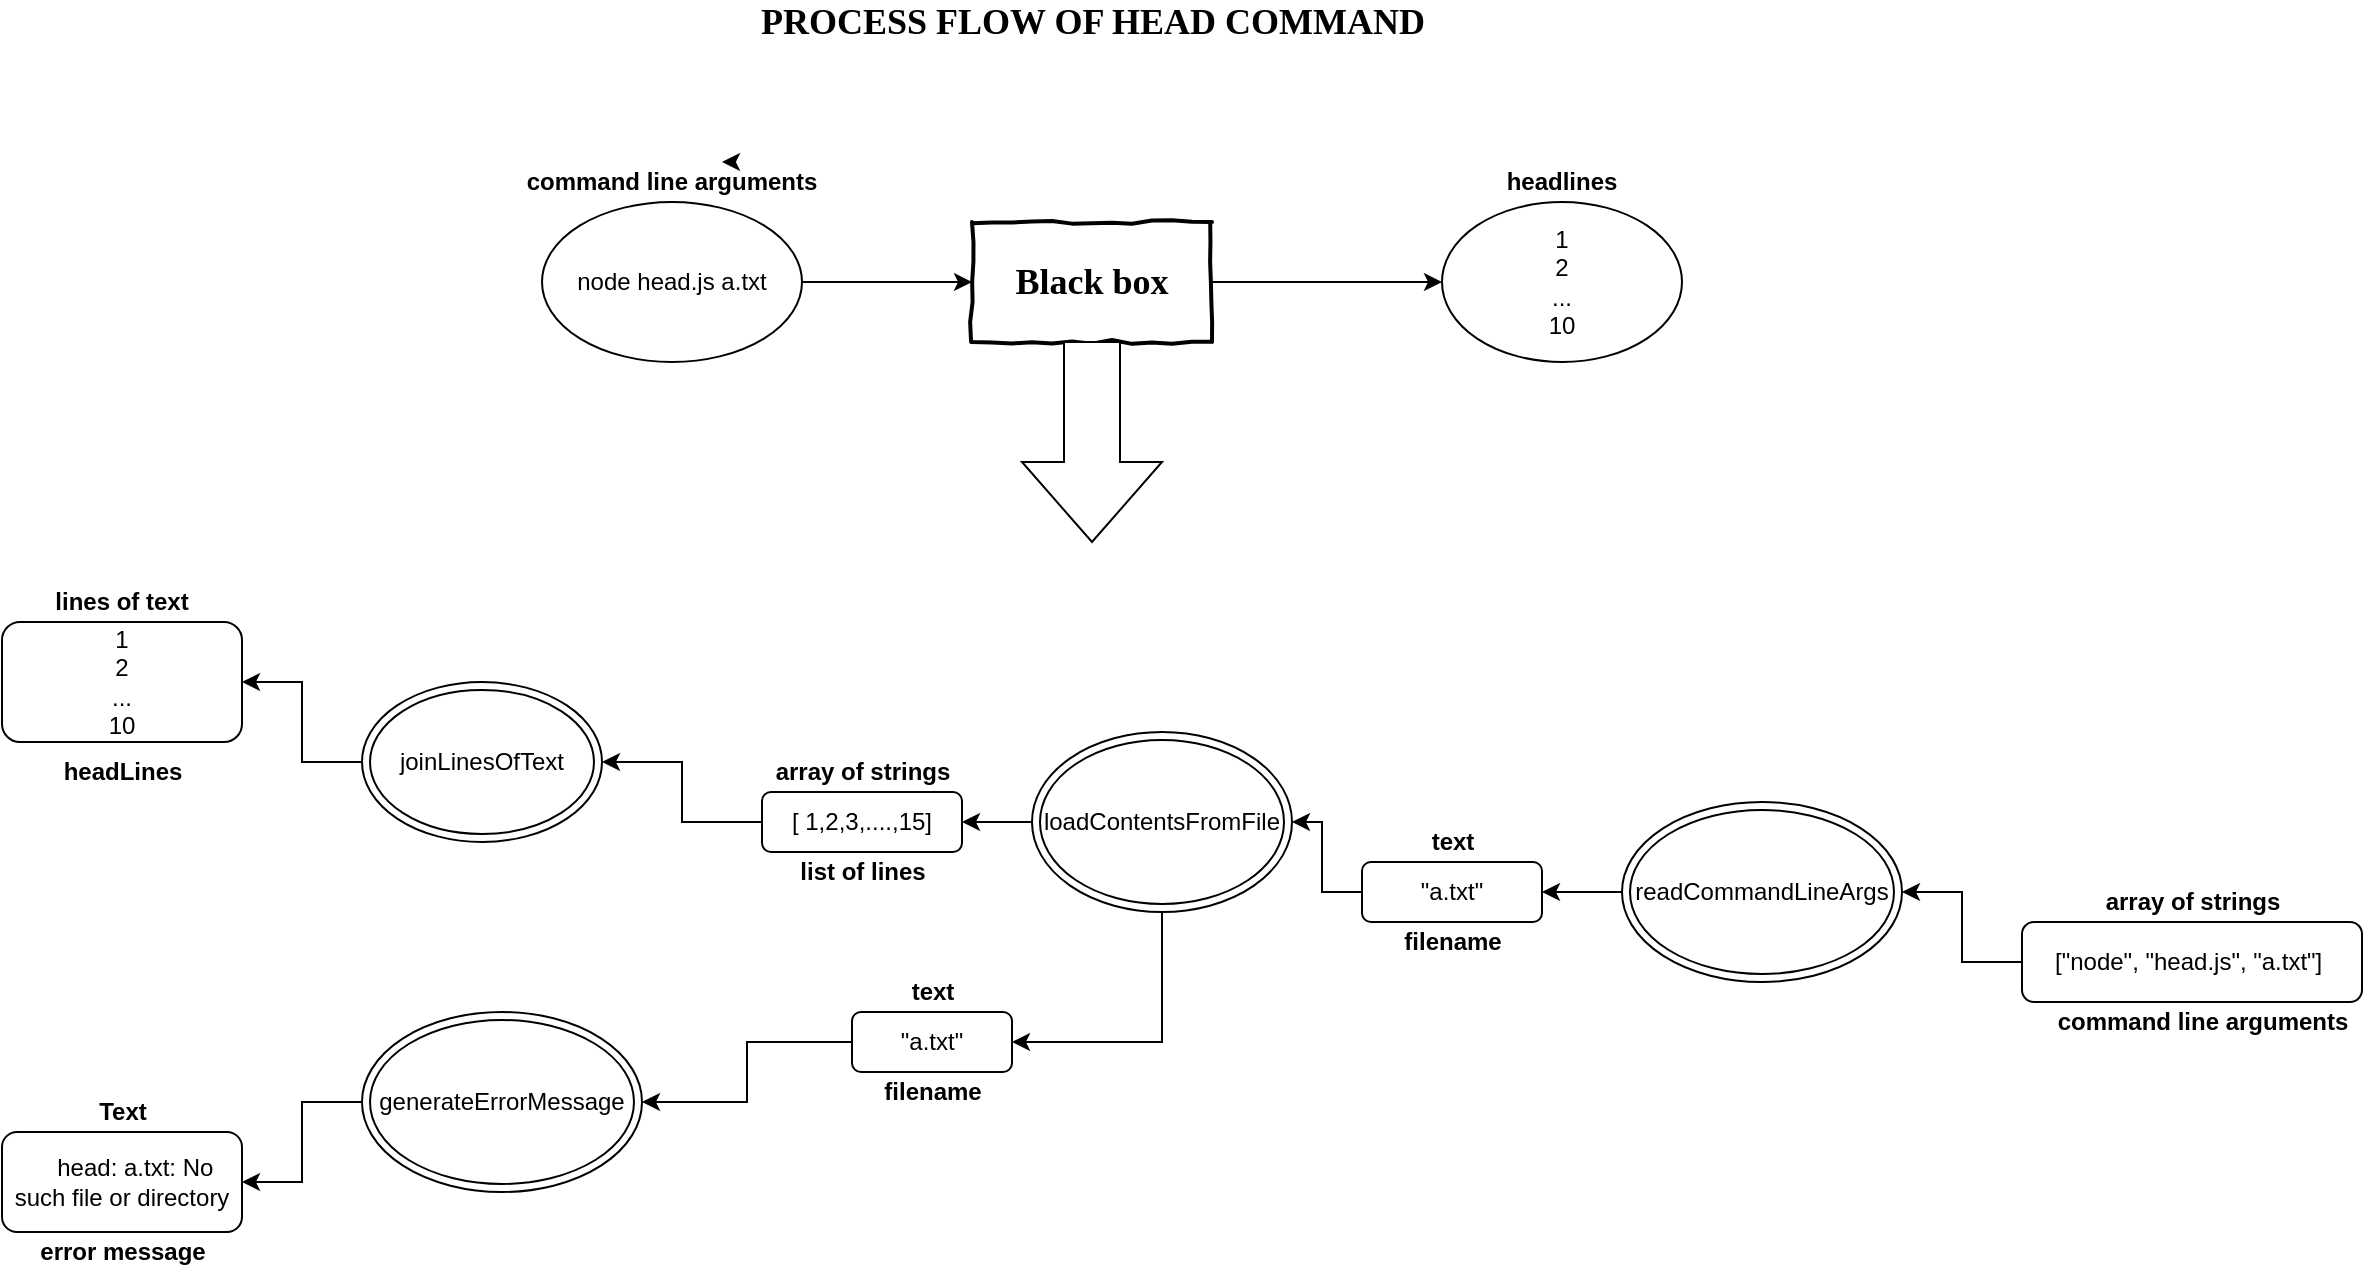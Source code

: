 <mxfile version="12.4.3" type="device" pages="1"><diagram id="LhMLRE0K4pfQcykWr0Sf" name="Page-1"><mxGraphModel dx="1186" dy="1635" grid="1" gridSize="10" guides="1" tooltips="1" connect="1" arrows="1" fold="1" page="1" pageScale="1" pageWidth="850" pageHeight="1100" background="none" math="0" shadow="0"><root><mxCell id="0"/><mxCell id="1" parent="0"/><mxCell id="hKsdfg-_sdt7c0rZr3fH-12" style="edgeStyle=orthogonalEdgeStyle;rounded=0;orthogonalLoop=1;jettySize=auto;html=1;exitX=0.5;exitY=0;exitDx=0;exitDy=0;" parent="1" edge="1"><mxGeometry relative="1" as="geometry"><mxPoint x="380" y="40" as="targetPoint"/><mxPoint x="385" y="40" as="sourcePoint"/></mxGeometry></mxCell><mxCell id="hKsdfg-_sdt7c0rZr3fH-70" value="" style="edgeStyle=orthogonalEdgeStyle;rounded=0;orthogonalLoop=1;jettySize=auto;html=1;" parent="1" source="hKsdfg-_sdt7c0rZr3fH-57" target="hKsdfg-_sdt7c0rZr3fH-66" edge="1"><mxGeometry relative="1" as="geometry"/></mxCell><mxCell id="hKsdfg-_sdt7c0rZr3fH-57" value="&lt;font style=&quot;font-size: 18px&quot;&gt;Black box&lt;/font&gt;" style="html=1;whiteSpace=wrap;comic=1;strokeWidth=2;fontFamily=Comic Sans MS;fontStyle=1;" parent="1" vertex="1"><mxGeometry x="505" y="70" width="120" height="60" as="geometry"/></mxCell><mxCell id="hKsdfg-_sdt7c0rZr3fH-65" style="edgeStyle=orthogonalEdgeStyle;rounded=0;orthogonalLoop=1;jettySize=auto;html=1;entryX=0;entryY=0.5;entryDx=0;entryDy=0;" parent="1" source="hKsdfg-_sdt7c0rZr3fH-64" target="hKsdfg-_sdt7c0rZr3fH-57" edge="1"><mxGeometry relative="1" as="geometry"/></mxCell><mxCell id="hKsdfg-_sdt7c0rZr3fH-64" value="node head.js a.txt" style="ellipse;whiteSpace=wrap;html=1;" parent="1" vertex="1"><mxGeometry x="290" y="60" width="130" height="80" as="geometry"/></mxCell><mxCell id="hKsdfg-_sdt7c0rZr3fH-66" value="1&lt;br&gt;2&lt;br&gt;...&lt;br&gt;10" style="ellipse;whiteSpace=wrap;html=1;" parent="1" vertex="1"><mxGeometry x="740" y="60" width="120" height="80" as="geometry"/></mxCell><mxCell id="hKsdfg-_sdt7c0rZr3fH-83" value="1&lt;br&gt;2&lt;br&gt;...&lt;br&gt;10" style="rounded=1;whiteSpace=wrap;html=1;" parent="1" vertex="1"><mxGeometry x="20" y="270" width="120" height="60" as="geometry"/></mxCell><mxCell id="hKsdfg-_sdt7c0rZr3fH-85" value="&lt;b&gt;lines of text&lt;/b&gt;" style="text;html=1;strokeColor=none;fillColor=none;align=center;verticalAlign=middle;whiteSpace=wrap;rounded=0;" parent="1" vertex="1"><mxGeometry x="30" y="250" width="100" height="20" as="geometry"/></mxCell><mxCell id="hKsdfg-_sdt7c0rZr3fH-97" value="&lt;b&gt;command line arguments&lt;/b&gt;" style="text;html=1;strokeColor=none;fillColor=none;align=center;verticalAlign=middle;whiteSpace=wrap;rounded=0;" parent="1" vertex="1"><mxGeometry x="280" y="40" width="150" height="20" as="geometry"/></mxCell><mxCell id="hKsdfg-_sdt7c0rZr3fH-98" value="&lt;b&gt;headlines&lt;/b&gt;" style="text;html=1;strokeColor=none;fillColor=none;align=center;verticalAlign=middle;whiteSpace=wrap;rounded=0;" parent="1" vertex="1"><mxGeometry x="780" y="40" width="40" height="20" as="geometry"/></mxCell><mxCell id="hKsdfg-_sdt7c0rZr3fH-99" style="edgeStyle=orthogonalEdgeStyle;rounded=0;orthogonalLoop=1;jettySize=auto;html=1;exitX=0.5;exitY=1;exitDx=0;exitDy=0;" parent="1" source="hKsdfg-_sdt7c0rZr3fH-83" target="hKsdfg-_sdt7c0rZr3fH-83" edge="1"><mxGeometry relative="1" as="geometry"/></mxCell><mxCell id="J9R7LQce1dLLVxmqiGAa-1" style="edgeStyle=orthogonalEdgeStyle;rounded=0;orthogonalLoop=1;jettySize=auto;html=1;entryX=1;entryY=0.5;entryDx=0;entryDy=0;" edge="1" parent="1" source="hKsdfg-_sdt7c0rZr3fH-100" target="hKsdfg-_sdt7c0rZr3fH-83"><mxGeometry relative="1" as="geometry"/></mxCell><mxCell id="hKsdfg-_sdt7c0rZr3fH-100" value="joinLinesOfText" style="ellipse;shape=doubleEllipse;whiteSpace=wrap;html=1;" parent="1" vertex="1"><mxGeometry x="200" y="300" width="120" height="80" as="geometry"/></mxCell><mxCell id="J9R7LQce1dLLVxmqiGAa-2" style="edgeStyle=orthogonalEdgeStyle;rounded=0;orthogonalLoop=1;jettySize=auto;html=1;entryX=1;entryY=0.5;entryDx=0;entryDy=0;" edge="1" parent="1" source="hKsdfg-_sdt7c0rZr3fH-106" target="hKsdfg-_sdt7c0rZr3fH-100"><mxGeometry relative="1" as="geometry"/></mxCell><mxCell id="hKsdfg-_sdt7c0rZr3fH-106" value="&lt;div&gt;[ 1,2,3,....,15]&lt;br&gt;&lt;/div&gt;" style="rounded=1;whiteSpace=wrap;html=1;" parent="1" vertex="1"><mxGeometry x="400" y="355" width="100" height="30" as="geometry"/></mxCell><mxCell id="hKsdfg-_sdt7c0rZr3fH-107" value="&lt;b&gt;array of strings&lt;/b&gt;" style="text;html=1;align=center;verticalAlign=middle;resizable=0;points=[];;autosize=1;" parent="1" vertex="1"><mxGeometry x="400" y="335" width="100" height="20" as="geometry"/></mxCell><mxCell id="hKsdfg-_sdt7c0rZr3fH-108" style="edgeStyle=orthogonalEdgeStyle;rounded=0;orthogonalLoop=1;jettySize=auto;html=1;exitX=0.5;exitY=1;exitDx=0;exitDy=0;" parent="1" source="hKsdfg-_sdt7c0rZr3fH-106" target="hKsdfg-_sdt7c0rZr3fH-106" edge="1"><mxGeometry relative="1" as="geometry"/></mxCell><mxCell id="J9R7LQce1dLLVxmqiGAa-5" style="edgeStyle=orthogonalEdgeStyle;rounded=0;orthogonalLoop=1;jettySize=auto;html=1;entryX=1;entryY=0.5;entryDx=0;entryDy=0;" edge="1" parent="1" source="hKsdfg-_sdt7c0rZr3fH-111" target="hKsdfg-_sdt7c0rZr3fH-154"><mxGeometry relative="1" as="geometry"><Array as="points"><mxPoint x="600" y="480"/></Array></mxGeometry></mxCell><mxCell id="J9R7LQce1dLLVxmqiGAa-9" style="edgeStyle=orthogonalEdgeStyle;rounded=0;orthogonalLoop=1;jettySize=auto;html=1;entryX=1;entryY=0.5;entryDx=0;entryDy=0;" edge="1" parent="1" source="hKsdfg-_sdt7c0rZr3fH-111" target="hKsdfg-_sdt7c0rZr3fH-106"><mxGeometry relative="1" as="geometry"/></mxCell><mxCell id="hKsdfg-_sdt7c0rZr3fH-111" value="loadContentsFromFile" style="ellipse;shape=doubleEllipse;whiteSpace=wrap;html=1;" parent="1" vertex="1"><mxGeometry x="535" y="325" width="130" height="90" as="geometry"/></mxCell><mxCell id="J9R7LQce1dLLVxmqiGAa-6" style="edgeStyle=orthogonalEdgeStyle;rounded=0;orthogonalLoop=1;jettySize=auto;html=1;entryX=1;entryY=0.5;entryDx=0;entryDy=0;" edge="1" parent="1" source="hKsdfg-_sdt7c0rZr3fH-113" target="hKsdfg-_sdt7c0rZr3fH-111"><mxGeometry relative="1" as="geometry"/></mxCell><mxCell id="hKsdfg-_sdt7c0rZr3fH-113" value="&quot;a.txt&quot;" style="rounded=1;whiteSpace=wrap;html=1;" parent="1" vertex="1"><mxGeometry x="700" y="390" width="90" height="30" as="geometry"/></mxCell><mxCell id="hKsdfg-_sdt7c0rZr3fH-114" value="&lt;b&gt;text&lt;/b&gt;" style="text;html=1;align=center;verticalAlign=middle;resizable=0;points=[];;autosize=1;" parent="1" vertex="1"><mxGeometry x="725" y="370" width="40" height="20" as="geometry"/></mxCell><mxCell id="J9R7LQce1dLLVxmqiGAa-7" style="edgeStyle=orthogonalEdgeStyle;rounded=0;orthogonalLoop=1;jettySize=auto;html=1;entryX=1;entryY=0.5;entryDx=0;entryDy=0;" edge="1" parent="1" source="hKsdfg-_sdt7c0rZr3fH-119" target="hKsdfg-_sdt7c0rZr3fH-113"><mxGeometry relative="1" as="geometry"/></mxCell><mxCell id="hKsdfg-_sdt7c0rZr3fH-119" value="readCommandLineArgs" style="ellipse;shape=doubleEllipse;whiteSpace=wrap;html=1;" parent="1" vertex="1"><mxGeometry x="830" y="360" width="140" height="90" as="geometry"/></mxCell><mxCell id="hKsdfg-_sdt7c0rZr3fH-123" value="&lt;b&gt;headLines&lt;/b&gt;" style="text;html=1;align=center;verticalAlign=middle;resizable=0;points=[];;autosize=1;" parent="1" vertex="1"><mxGeometry x="45" y="335" width="70" height="20" as="geometry"/></mxCell><mxCell id="hKsdfg-_sdt7c0rZr3fH-130" value="&lt;b&gt;list of lines&lt;/b&gt;" style="text;html=1;align=center;verticalAlign=middle;resizable=0;points=[];;autosize=1;" parent="1" vertex="1"><mxGeometry x="410" y="385" width="80" height="20" as="geometry"/></mxCell><mxCell id="hKsdfg-_sdt7c0rZr3fH-134" value="&lt;b&gt;filename&lt;/b&gt;" style="text;html=1;align=center;verticalAlign=middle;resizable=0;points=[];;autosize=1;" parent="1" vertex="1"><mxGeometry x="715" y="420" width="60" height="20" as="geometry"/></mxCell><mxCell id="J9R7LQce1dLLVxmqiGAa-8" style="edgeStyle=orthogonalEdgeStyle;rounded=0;orthogonalLoop=1;jettySize=auto;html=1;entryX=1;entryY=0.5;entryDx=0;entryDy=0;" edge="1" parent="1" source="hKsdfg-_sdt7c0rZr3fH-136" target="hKsdfg-_sdt7c0rZr3fH-119"><mxGeometry relative="1" as="geometry"/></mxCell><mxCell id="hKsdfg-_sdt7c0rZr3fH-136" value="&lt;div&gt;&lt;div&gt;&lt;div&gt;&lt;div&gt;[&quot;node&quot;, &quot;head.js&quot;, &quot;a.txt&quot;]&amp;nbsp;&lt;br&gt;&lt;/div&gt;&lt;/div&gt;&lt;/div&gt;&lt;/div&gt;" style="rounded=1;whiteSpace=wrap;html=1;" parent="1" vertex="1"><mxGeometry x="1030" y="420" width="170" height="40" as="geometry"/></mxCell><mxCell id="hKsdfg-_sdt7c0rZr3fH-137" style="edgeStyle=orthogonalEdgeStyle;rounded=0;orthogonalLoop=1;jettySize=auto;html=1;exitX=0.5;exitY=1;exitDx=0;exitDy=0;" parent="1" source="hKsdfg-_sdt7c0rZr3fH-136" target="hKsdfg-_sdt7c0rZr3fH-136" edge="1"><mxGeometry relative="1" as="geometry"/></mxCell><mxCell id="hKsdfg-_sdt7c0rZr3fH-138" value="&lt;b&gt;array of strings&lt;/b&gt;" style="text;html=1;align=center;verticalAlign=middle;resizable=0;points=[];;autosize=1;" parent="1" vertex="1"><mxGeometry x="1065" y="400" width="100" height="20" as="geometry"/></mxCell><mxCell id="hKsdfg-_sdt7c0rZr3fH-141" value="&lt;b&gt;command line arguments&lt;/b&gt;" style="text;html=1;align=center;verticalAlign=middle;resizable=0;points=[];;autosize=1;" parent="1" vertex="1"><mxGeometry x="1040" y="460" width="160" height="20" as="geometry"/></mxCell><mxCell id="hKsdfg-_sdt7c0rZr3fH-143" value="&lt;div&gt;&amp;nbsp; &amp;nbsp; head: a.txt: No such file or directory&lt;/div&gt;" style="rounded=1;whiteSpace=wrap;html=1;" parent="1" vertex="1"><mxGeometry x="20" y="525" width="120" height="50" as="geometry"/></mxCell><mxCell id="hKsdfg-_sdt7c0rZr3fH-144" value="&lt;b&gt;error message&lt;/b&gt;" style="text;html=1;align=center;verticalAlign=middle;resizable=0;points=[];;autosize=1;" parent="1" vertex="1"><mxGeometry x="30" y="575" width="100" height="20" as="geometry"/></mxCell><mxCell id="hKsdfg-_sdt7c0rZr3fH-147" value="&lt;b&gt;Text&lt;/b&gt;" style="text;html=1;align=center;verticalAlign=middle;resizable=0;points=[];;autosize=1;" parent="1" vertex="1"><mxGeometry x="60" y="505" width="40" height="20" as="geometry"/></mxCell><mxCell id="J9R7LQce1dLLVxmqiGAa-3" style="edgeStyle=orthogonalEdgeStyle;rounded=0;orthogonalLoop=1;jettySize=auto;html=1;entryX=1;entryY=0.5;entryDx=0;entryDy=0;" edge="1" parent="1" source="hKsdfg-_sdt7c0rZr3fH-151" target="hKsdfg-_sdt7c0rZr3fH-143"><mxGeometry relative="1" as="geometry"/></mxCell><mxCell id="hKsdfg-_sdt7c0rZr3fH-151" value="generateErrorMessage" style="ellipse;shape=doubleEllipse;whiteSpace=wrap;html=1;" parent="1" vertex="1"><mxGeometry x="200" y="465" width="140" height="90" as="geometry"/></mxCell><mxCell id="J9R7LQce1dLLVxmqiGAa-4" style="edgeStyle=orthogonalEdgeStyle;rounded=0;orthogonalLoop=1;jettySize=auto;html=1;entryX=1;entryY=0.5;entryDx=0;entryDy=0;" edge="1" parent="1" source="hKsdfg-_sdt7c0rZr3fH-154" target="hKsdfg-_sdt7c0rZr3fH-151"><mxGeometry relative="1" as="geometry"><mxPoint x="360" y="510" as="targetPoint"/></mxGeometry></mxCell><mxCell id="hKsdfg-_sdt7c0rZr3fH-154" value="&lt;span style=&quot;white-space: normal&quot;&gt;&quot;a.txt&quot;&lt;/span&gt;" style="rounded=1;whiteSpace=wrap;html=1;" parent="1" vertex="1"><mxGeometry x="445" y="465" width="80" height="30" as="geometry"/></mxCell><mxCell id="hKsdfg-_sdt7c0rZr3fH-161" value="&lt;b&gt;filename&lt;/b&gt;" style="text;html=1;align=center;verticalAlign=middle;resizable=0;points=[];;autosize=1;" parent="1" vertex="1"><mxGeometry x="455" y="495" width="60" height="20" as="geometry"/></mxCell><mxCell id="hKsdfg-_sdt7c0rZr3fH-167" value="&lt;b&gt;text&lt;/b&gt;" style="text;html=1;align=center;verticalAlign=middle;resizable=0;points=[];;autosize=1;" parent="1" vertex="1"><mxGeometry x="465" y="445" width="40" height="20" as="geometry"/></mxCell><mxCell id="hKsdfg-_sdt7c0rZr3fH-183" value="" style="html=1;shadow=0;dashed=0;align=center;verticalAlign=middle;shape=mxgraph.arrows2.arrow;dy=0.6;dx=40;direction=south;notch=0;" parent="1" vertex="1"><mxGeometry x="530" y="130" width="70" height="100" as="geometry"/></mxCell><mxCell id="hKsdfg-_sdt7c0rZr3fH-186" value="&lt;b&gt;&lt;font face=&quot;Verdana&quot; style=&quot;font-size: 18px&quot;&gt;PROCESS FLOW OF HEAD COMMAND&lt;/font&gt;&lt;/b&gt;" style="text;html=1;align=center;verticalAlign=middle;resizable=0;points=[];;autosize=1;strokeColor=none;" parent="1" vertex="1"><mxGeometry x="375" y="-40" width="380" height="20" as="geometry"/></mxCell></root></mxGraphModel></diagram></mxfile>